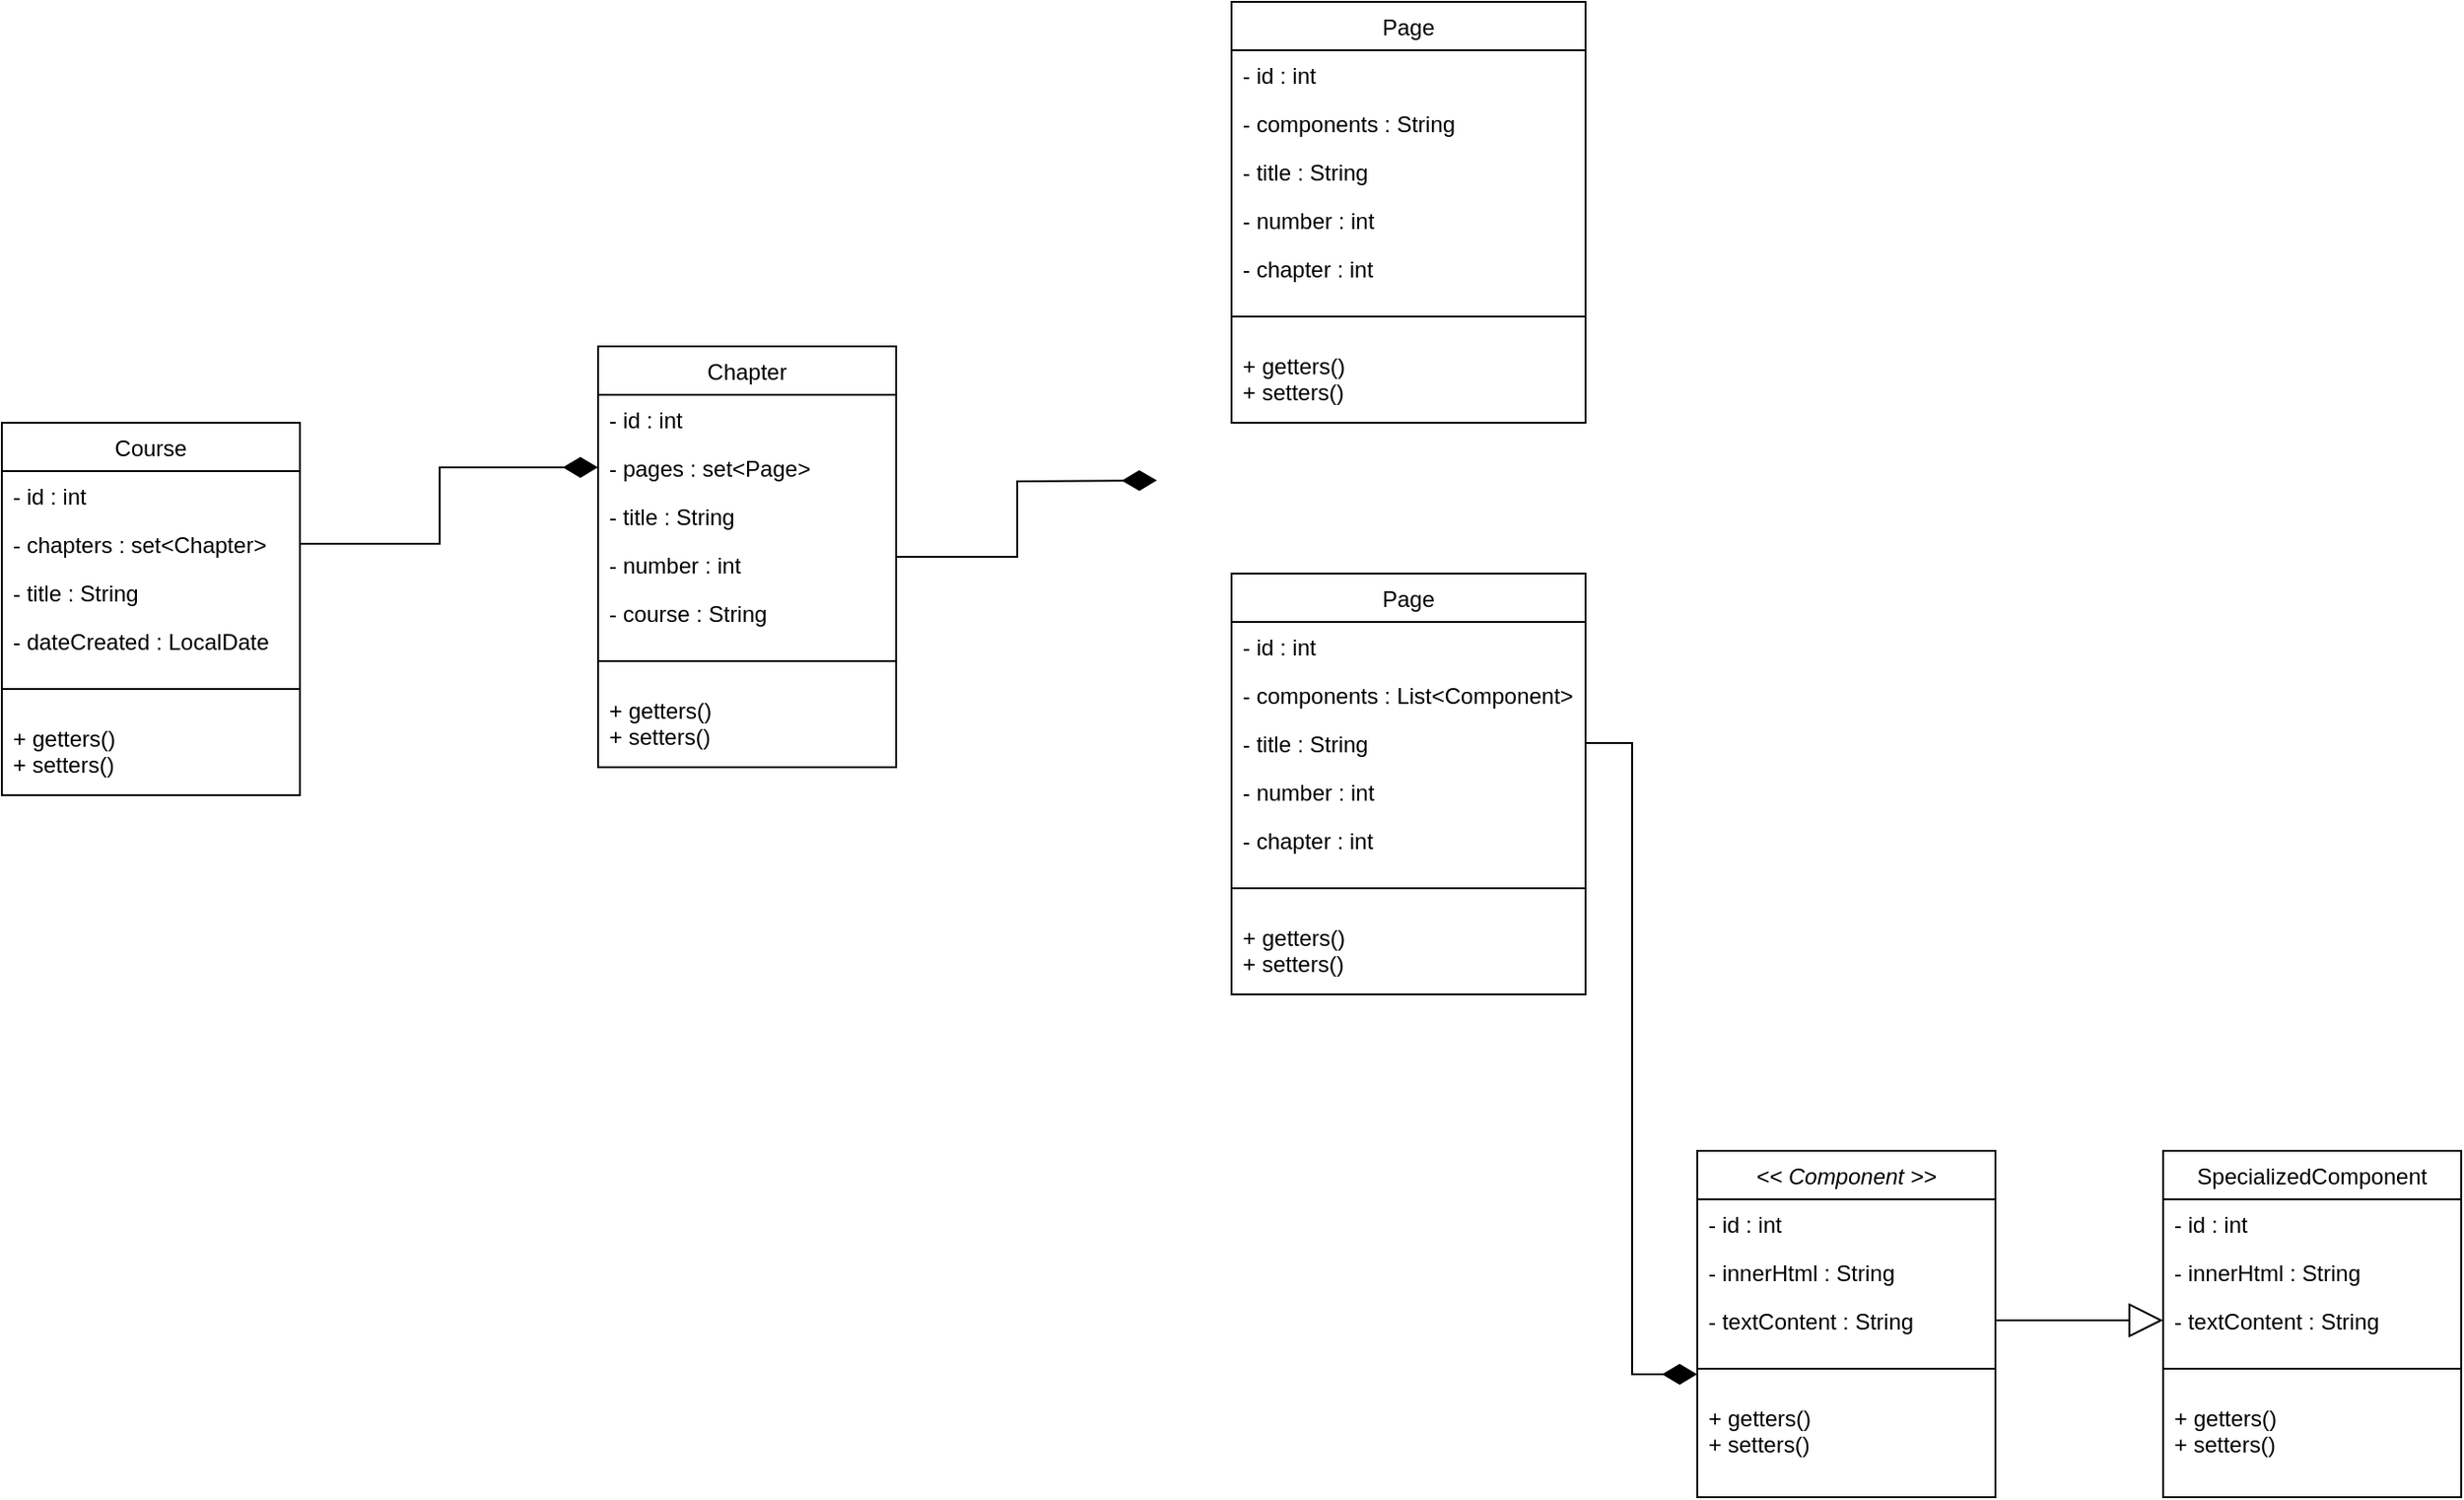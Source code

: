 <mxfile version="16.6.4" type="device"><diagram id="C5RBs43oDa-KdzZeNtuy" name="Page-1"><mxGraphModel dx="2249" dy="802" grid="1" gridSize="10" guides="1" tooltips="1" connect="1" arrows="1" fold="1" page="1" pageScale="1" pageWidth="827" pageHeight="1169" math="0" shadow="0"><root><mxCell id="WIyWlLk6GJQsqaUBKTNV-0"/><mxCell id="WIyWlLk6GJQsqaUBKTNV-1" parent="WIyWlLk6GJQsqaUBKTNV-0"/><mxCell id="zkfFHV4jXpPFQw0GAbJ--0" value="Course" style="swimlane;fontStyle=0;align=center;verticalAlign=top;childLayout=stackLayout;horizontal=1;startSize=26;horizontalStack=0;resizeParent=1;resizeLast=0;collapsible=1;marginBottom=0;rounded=0;shadow=0;strokeWidth=1;" parent="WIyWlLk6GJQsqaUBKTNV-1" vertex="1"><mxGeometry x="-90" y="399" width="160" height="200" as="geometry"><mxRectangle x="230" y="140" width="160" height="26" as="alternateBounds"/></mxGeometry></mxCell><mxCell id="zkfFHV4jXpPFQw0GAbJ--1" value="- id : int" style="text;align=left;verticalAlign=top;spacingLeft=4;spacingRight=4;overflow=hidden;rotatable=0;points=[[0,0.5],[1,0.5]];portConstraint=eastwest;" parent="zkfFHV4jXpPFQw0GAbJ--0" vertex="1"><mxGeometry y="26" width="160" height="26" as="geometry"/></mxCell><mxCell id="zkfFHV4jXpPFQw0GAbJ--2" value="- chapters : set&lt;Chapter&gt;" style="text;align=left;verticalAlign=top;spacingLeft=4;spacingRight=4;overflow=hidden;rotatable=0;points=[[0,0.5],[1,0.5]];portConstraint=eastwest;rounded=0;shadow=0;html=0;" parent="zkfFHV4jXpPFQw0GAbJ--0" vertex="1"><mxGeometry y="52" width="160" height="26" as="geometry"/></mxCell><mxCell id="52_uVzMF0Pwr4bWFfyUO-5" value="- title : String" style="text;align=left;verticalAlign=top;spacingLeft=4;spacingRight=4;overflow=hidden;rotatable=0;points=[[0,0.5],[1,0.5]];portConstraint=eastwest;rounded=0;shadow=0;html=0;" parent="zkfFHV4jXpPFQw0GAbJ--0" vertex="1"><mxGeometry y="78" width="160" height="26" as="geometry"/></mxCell><mxCell id="drieNM9L2OAnamylVFTz-0" value="- dateCreated : LocalDate" style="text;align=left;verticalAlign=top;spacingLeft=4;spacingRight=4;overflow=hidden;rotatable=0;points=[[0,0.5],[1,0.5]];portConstraint=eastwest;rounded=0;shadow=0;html=0;" vertex="1" parent="zkfFHV4jXpPFQw0GAbJ--0"><mxGeometry y="104" width="160" height="26" as="geometry"/></mxCell><mxCell id="zkfFHV4jXpPFQw0GAbJ--4" value="" style="line;html=1;strokeWidth=1;align=left;verticalAlign=middle;spacingTop=-1;spacingLeft=3;spacingRight=3;rotatable=0;labelPosition=right;points=[];portConstraint=eastwest;" parent="zkfFHV4jXpPFQw0GAbJ--0" vertex="1"><mxGeometry y="130" width="160" height="26" as="geometry"/></mxCell><mxCell id="zkfFHV4jXpPFQw0GAbJ--5" value="+ getters()&#10;+ setters()" style="text;align=left;verticalAlign=top;spacingLeft=4;spacingRight=4;overflow=hidden;rotatable=0;points=[[0,0.5],[1,0.5]];portConstraint=eastwest;" parent="zkfFHV4jXpPFQw0GAbJ--0" vertex="1"><mxGeometry y="156" width="160" height="44" as="geometry"/></mxCell><mxCell id="52_uVzMF0Pwr4bWFfyUO-34" style="edgeStyle=orthogonalEdgeStyle;rounded=0;orthogonalLoop=1;jettySize=auto;html=1;entryX=0;entryY=0.846;entryDx=0;entryDy=0;entryPerimeter=0;endArrow=diamondThin;endFill=1;endSize=16;strokeWidth=1;" parent="WIyWlLk6GJQsqaUBKTNV-1" source="52_uVzMF0Pwr4bWFfyUO-6" edge="1"><mxGeometry relative="1" as="geometry"><mxPoint x="530" y="429.996" as="targetPoint"/></mxGeometry></mxCell><mxCell id="52_uVzMF0Pwr4bWFfyUO-6" value="Chapter" style="swimlane;fontStyle=0;align=center;verticalAlign=top;childLayout=stackLayout;horizontal=1;startSize=26;horizontalStack=0;resizeParent=1;resizeLast=0;collapsible=1;marginBottom=0;rounded=0;shadow=0;strokeWidth=1;" parent="WIyWlLk6GJQsqaUBKTNV-1" vertex="1"><mxGeometry x="230" y="358" width="160" height="226" as="geometry"><mxRectangle x="230" y="140" width="160" height="26" as="alternateBounds"/></mxGeometry></mxCell><mxCell id="52_uVzMF0Pwr4bWFfyUO-7" value="- id : int" style="text;align=left;verticalAlign=top;spacingLeft=4;spacingRight=4;overflow=hidden;rotatable=0;points=[[0,0.5],[1,0.5]];portConstraint=eastwest;" parent="52_uVzMF0Pwr4bWFfyUO-6" vertex="1"><mxGeometry y="26" width="160" height="26" as="geometry"/></mxCell><mxCell id="52_uVzMF0Pwr4bWFfyUO-8" value="- pages : set&lt;Page&gt;" style="text;align=left;verticalAlign=top;spacingLeft=4;spacingRight=4;overflow=hidden;rotatable=0;points=[[0,0.5],[1,0.5]];portConstraint=eastwest;rounded=0;shadow=0;html=0;" parent="52_uVzMF0Pwr4bWFfyUO-6" vertex="1"><mxGeometry y="52" width="160" height="26" as="geometry"/></mxCell><mxCell id="52_uVzMF0Pwr4bWFfyUO-9" value="- title : String" style="text;align=left;verticalAlign=top;spacingLeft=4;spacingRight=4;overflow=hidden;rotatable=0;points=[[0,0.5],[1,0.5]];portConstraint=eastwest;rounded=0;shadow=0;html=0;" parent="52_uVzMF0Pwr4bWFfyUO-6" vertex="1"><mxGeometry y="78" width="160" height="26" as="geometry"/></mxCell><mxCell id="52_uVzMF0Pwr4bWFfyUO-12" value="- number : int" style="text;align=left;verticalAlign=top;spacingLeft=4;spacingRight=4;overflow=hidden;rotatable=0;points=[[0,0.5],[1,0.5]];portConstraint=eastwest;rounded=0;shadow=0;html=0;" parent="52_uVzMF0Pwr4bWFfyUO-6" vertex="1"><mxGeometry y="104" width="160" height="26" as="geometry"/></mxCell><mxCell id="52_uVzMF0Pwr4bWFfyUO-36" value="- course : String" style="text;align=left;verticalAlign=top;spacingLeft=4;spacingRight=4;overflow=hidden;rotatable=0;points=[[0,0.5],[1,0.5]];portConstraint=eastwest;rounded=0;shadow=0;html=0;" parent="52_uVzMF0Pwr4bWFfyUO-6" vertex="1"><mxGeometry y="130" width="160" height="26" as="geometry"/></mxCell><mxCell id="52_uVzMF0Pwr4bWFfyUO-10" value="" style="line;html=1;strokeWidth=1;align=left;verticalAlign=middle;spacingTop=-1;spacingLeft=3;spacingRight=3;rotatable=0;labelPosition=right;points=[];portConstraint=eastwest;" parent="52_uVzMF0Pwr4bWFfyUO-6" vertex="1"><mxGeometry y="156" width="160" height="26" as="geometry"/></mxCell><mxCell id="52_uVzMF0Pwr4bWFfyUO-11" value="+ getters()&#10;+ setters()" style="text;align=left;verticalAlign=top;spacingLeft=4;spacingRight=4;overflow=hidden;rotatable=0;points=[[0,0.5],[1,0.5]];portConstraint=eastwest;" parent="52_uVzMF0Pwr4bWFfyUO-6" vertex="1"><mxGeometry y="182" width="160" height="44" as="geometry"/></mxCell><mxCell id="52_uVzMF0Pwr4bWFfyUO-33" style="edgeStyle=orthogonalEdgeStyle;rounded=0;orthogonalLoop=1;jettySize=auto;html=1;entryX=0;entryY=0.5;entryDx=0;entryDy=0;endArrow=diamondThin;endFill=1;endSize=16;strokeWidth=1;" parent="WIyWlLk6GJQsqaUBKTNV-1" source="zkfFHV4jXpPFQw0GAbJ--2" target="52_uVzMF0Pwr4bWFfyUO-8" edge="1"><mxGeometry relative="1" as="geometry"/></mxCell><mxCell id="sS2w4iYuTJ6kvSpwnshF-0" value="Page" style="swimlane;fontStyle=0;align=center;verticalAlign=top;childLayout=stackLayout;horizontal=1;startSize=26;horizontalStack=0;resizeParent=1;resizeLast=0;collapsible=1;marginBottom=0;rounded=0;shadow=0;strokeWidth=1;" parent="WIyWlLk6GJQsqaUBKTNV-1" vertex="1"><mxGeometry x="570" y="480" width="190" height="226" as="geometry"><mxRectangle x="230" y="140" width="160" height="26" as="alternateBounds"/></mxGeometry></mxCell><mxCell id="sS2w4iYuTJ6kvSpwnshF-1" value="- id : int" style="text;align=left;verticalAlign=top;spacingLeft=4;spacingRight=4;overflow=hidden;rotatable=0;points=[[0,0.5],[1,0.5]];portConstraint=eastwest;" parent="sS2w4iYuTJ6kvSpwnshF-0" vertex="1"><mxGeometry y="26" width="190" height="26" as="geometry"/></mxCell><mxCell id="sS2w4iYuTJ6kvSpwnshF-2" value="- components : List&lt;Component&gt;" style="text;align=left;verticalAlign=top;spacingLeft=4;spacingRight=4;overflow=hidden;rotatable=0;points=[[0,0.5],[1,0.5]];portConstraint=eastwest;rounded=0;shadow=0;html=0;" parent="sS2w4iYuTJ6kvSpwnshF-0" vertex="1"><mxGeometry y="52" width="190" height="26" as="geometry"/></mxCell><mxCell id="sS2w4iYuTJ6kvSpwnshF-3" value="- title : String" style="text;align=left;verticalAlign=top;spacingLeft=4;spacingRight=4;overflow=hidden;rotatable=0;points=[[0,0.5],[1,0.5]];portConstraint=eastwest;rounded=0;shadow=0;html=0;" parent="sS2w4iYuTJ6kvSpwnshF-0" vertex="1"><mxGeometry y="78" width="190" height="26" as="geometry"/></mxCell><mxCell id="sS2w4iYuTJ6kvSpwnshF-4" value="- number : int" style="text;align=left;verticalAlign=top;spacingLeft=4;spacingRight=4;overflow=hidden;rotatable=0;points=[[0,0.5],[1,0.5]];portConstraint=eastwest;rounded=0;shadow=0;html=0;" parent="sS2w4iYuTJ6kvSpwnshF-0" vertex="1"><mxGeometry y="104" width="190" height="26" as="geometry"/></mxCell><mxCell id="sS2w4iYuTJ6kvSpwnshF-5" value="- chapter : int" style="text;align=left;verticalAlign=top;spacingLeft=4;spacingRight=4;overflow=hidden;rotatable=0;points=[[0,0.5],[1,0.5]];portConstraint=eastwest;rounded=0;shadow=0;html=0;" parent="sS2w4iYuTJ6kvSpwnshF-0" vertex="1"><mxGeometry y="130" width="190" height="26" as="geometry"/></mxCell><mxCell id="sS2w4iYuTJ6kvSpwnshF-6" value="" style="line;html=1;strokeWidth=1;align=left;verticalAlign=middle;spacingTop=-1;spacingLeft=3;spacingRight=3;rotatable=0;labelPosition=right;points=[];portConstraint=eastwest;" parent="sS2w4iYuTJ6kvSpwnshF-0" vertex="1"><mxGeometry y="156" width="190" height="26" as="geometry"/></mxCell><mxCell id="sS2w4iYuTJ6kvSpwnshF-7" value="+ getters()&#10;+ setters()" style="text;align=left;verticalAlign=top;spacingLeft=4;spacingRight=4;overflow=hidden;rotatable=0;points=[[0,0.5],[1,0.5]];portConstraint=eastwest;" parent="sS2w4iYuTJ6kvSpwnshF-0" vertex="1"><mxGeometry y="182" width="190" height="44" as="geometry"/></mxCell><mxCell id="sS2w4iYuTJ6kvSpwnshF-8" value="&lt;&lt; Component &gt;&gt;" style="swimlane;fontStyle=2;align=center;verticalAlign=top;childLayout=stackLayout;horizontal=1;startSize=26;horizontalStack=0;resizeParent=1;resizeLast=0;collapsible=1;marginBottom=0;rounded=0;shadow=0;strokeWidth=1;" parent="WIyWlLk6GJQsqaUBKTNV-1" vertex="1"><mxGeometry x="820" y="790" width="160" height="186" as="geometry"><mxRectangle x="-40" y="610" width="160" height="26" as="alternateBounds"/></mxGeometry></mxCell><mxCell id="sS2w4iYuTJ6kvSpwnshF-9" value="- id : int" style="text;align=left;verticalAlign=top;spacingLeft=4;spacingRight=4;overflow=hidden;rotatable=0;points=[[0,0.5],[1,0.5]];portConstraint=eastwest;" parent="sS2w4iYuTJ6kvSpwnshF-8" vertex="1"><mxGeometry y="26" width="160" height="26" as="geometry"/></mxCell><mxCell id="sS2w4iYuTJ6kvSpwnshF-10" value="- innerHtml : String" style="text;align=left;verticalAlign=top;spacingLeft=4;spacingRight=4;overflow=hidden;rotatable=0;points=[[0,0.5],[1,0.5]];portConstraint=eastwest;rounded=0;shadow=0;html=0;" parent="sS2w4iYuTJ6kvSpwnshF-8" vertex="1"><mxGeometry y="52" width="160" height="26" as="geometry"/></mxCell><mxCell id="sS2w4iYuTJ6kvSpwnshF-11" value="- textContent : String" style="text;align=left;verticalAlign=top;spacingLeft=4;spacingRight=4;overflow=hidden;rotatable=0;points=[[0,0.5],[1,0.5]];portConstraint=eastwest;rounded=0;shadow=0;html=0;" parent="sS2w4iYuTJ6kvSpwnshF-8" vertex="1"><mxGeometry y="78" width="160" height="26" as="geometry"/></mxCell><mxCell id="sS2w4iYuTJ6kvSpwnshF-12" value="" style="line;html=1;strokeWidth=1;align=left;verticalAlign=middle;spacingTop=-1;spacingLeft=3;spacingRight=3;rotatable=0;labelPosition=right;points=[];portConstraint=eastwest;" parent="sS2w4iYuTJ6kvSpwnshF-8" vertex="1"><mxGeometry y="104" width="160" height="26" as="geometry"/></mxCell><mxCell id="sS2w4iYuTJ6kvSpwnshF-13" value="+ getters()&#10;+ setters()" style="text;align=left;verticalAlign=top;spacingLeft=4;spacingRight=4;overflow=hidden;rotatable=0;points=[[0,0.5],[1,0.5]];portConstraint=eastwest;" parent="sS2w4iYuTJ6kvSpwnshF-8" vertex="1"><mxGeometry y="130" width="160" height="44" as="geometry"/></mxCell><mxCell id="sS2w4iYuTJ6kvSpwnshF-14" style="edgeStyle=orthogonalEdgeStyle;rounded=0;orthogonalLoop=1;jettySize=auto;html=1;endArrow=block;endFill=0;strokeWidth=1;endSize=16;" parent="WIyWlLk6GJQsqaUBKTNV-1" source="sS2w4iYuTJ6kvSpwnshF-11" edge="1"><mxGeometry relative="1" as="geometry"><mxPoint x="1070" y="881" as="targetPoint"/></mxGeometry></mxCell><mxCell id="sS2w4iYuTJ6kvSpwnshF-15" value="SpecializedComponent" style="swimlane;fontStyle=0;align=center;verticalAlign=top;childLayout=stackLayout;horizontal=1;startSize=26;horizontalStack=0;resizeParent=1;resizeLast=0;collapsible=1;marginBottom=0;rounded=0;shadow=0;strokeWidth=1;" parent="WIyWlLk6GJQsqaUBKTNV-1" vertex="1"><mxGeometry x="1070" y="790" width="160" height="186" as="geometry"><mxRectangle x="230" y="140" width="160" height="26" as="alternateBounds"/></mxGeometry></mxCell><mxCell id="sS2w4iYuTJ6kvSpwnshF-16" value="- id : int" style="text;align=left;verticalAlign=top;spacingLeft=4;spacingRight=4;overflow=hidden;rotatable=0;points=[[0,0.5],[1,0.5]];portConstraint=eastwest;" parent="sS2w4iYuTJ6kvSpwnshF-15" vertex="1"><mxGeometry y="26" width="160" height="26" as="geometry"/></mxCell><mxCell id="sS2w4iYuTJ6kvSpwnshF-17" value="- innerHtml : String" style="text;align=left;verticalAlign=top;spacingLeft=4;spacingRight=4;overflow=hidden;rotatable=0;points=[[0,0.5],[1,0.5]];portConstraint=eastwest;rounded=0;shadow=0;html=0;" parent="sS2w4iYuTJ6kvSpwnshF-15" vertex="1"><mxGeometry y="52" width="160" height="26" as="geometry"/></mxCell><mxCell id="sS2w4iYuTJ6kvSpwnshF-18" value="- textContent : String" style="text;align=left;verticalAlign=top;spacingLeft=4;spacingRight=4;overflow=hidden;rotatable=0;points=[[0,0.5],[1,0.5]];portConstraint=eastwest;rounded=0;shadow=0;html=0;" parent="sS2w4iYuTJ6kvSpwnshF-15" vertex="1"><mxGeometry y="78" width="160" height="26" as="geometry"/></mxCell><mxCell id="sS2w4iYuTJ6kvSpwnshF-19" value="" style="line;html=1;strokeWidth=1;align=left;verticalAlign=middle;spacingTop=-1;spacingLeft=3;spacingRight=3;rotatable=0;labelPosition=right;points=[];portConstraint=eastwest;" parent="sS2w4iYuTJ6kvSpwnshF-15" vertex="1"><mxGeometry y="104" width="160" height="26" as="geometry"/></mxCell><mxCell id="sS2w4iYuTJ6kvSpwnshF-20" value="+ getters()&#10;+ setters()" style="text;align=left;verticalAlign=top;spacingLeft=4;spacingRight=4;overflow=hidden;rotatable=0;points=[[0,0.5],[1,0.5]];portConstraint=eastwest;" parent="sS2w4iYuTJ6kvSpwnshF-15" vertex="1"><mxGeometry y="130" width="160" height="44" as="geometry"/></mxCell><mxCell id="sS2w4iYuTJ6kvSpwnshF-21" style="edgeStyle=orthogonalEdgeStyle;rounded=0;orthogonalLoop=1;jettySize=auto;html=1;entryX=0;entryY=0.615;entryDx=0;entryDy=0;entryPerimeter=0;endArrow=diamondThin;endFill=1;endSize=16;strokeWidth=1;" parent="WIyWlLk6GJQsqaUBKTNV-1" source="sS2w4iYuTJ6kvSpwnshF-3" target="sS2w4iYuTJ6kvSpwnshF-12" edge="1"><mxGeometry relative="1" as="geometry"/></mxCell><mxCell id="sS2w4iYuTJ6kvSpwnshF-22" value="Page" style="swimlane;fontStyle=0;align=center;verticalAlign=top;childLayout=stackLayout;horizontal=1;startSize=26;horizontalStack=0;resizeParent=1;resizeLast=0;collapsible=1;marginBottom=0;rounded=0;shadow=0;strokeWidth=1;" parent="WIyWlLk6GJQsqaUBKTNV-1" vertex="1"><mxGeometry x="570" y="173" width="190" height="226" as="geometry"><mxRectangle x="230" y="140" width="160" height="26" as="alternateBounds"/></mxGeometry></mxCell><mxCell id="sS2w4iYuTJ6kvSpwnshF-23" value="- id : int" style="text;align=left;verticalAlign=top;spacingLeft=4;spacingRight=4;overflow=hidden;rotatable=0;points=[[0,0.5],[1,0.5]];portConstraint=eastwest;" parent="sS2w4iYuTJ6kvSpwnshF-22" vertex="1"><mxGeometry y="26" width="190" height="26" as="geometry"/></mxCell><mxCell id="sS2w4iYuTJ6kvSpwnshF-24" value="- components : String" style="text;align=left;verticalAlign=top;spacingLeft=4;spacingRight=4;overflow=hidden;rotatable=0;points=[[0,0.5],[1,0.5]];portConstraint=eastwest;rounded=0;shadow=0;html=0;" parent="sS2w4iYuTJ6kvSpwnshF-22" vertex="1"><mxGeometry y="52" width="190" height="26" as="geometry"/></mxCell><mxCell id="sS2w4iYuTJ6kvSpwnshF-25" value="- title : String" style="text;align=left;verticalAlign=top;spacingLeft=4;spacingRight=4;overflow=hidden;rotatable=0;points=[[0,0.5],[1,0.5]];portConstraint=eastwest;rounded=0;shadow=0;html=0;" parent="sS2w4iYuTJ6kvSpwnshF-22" vertex="1"><mxGeometry y="78" width="190" height="26" as="geometry"/></mxCell><mxCell id="sS2w4iYuTJ6kvSpwnshF-26" value="- number : int" style="text;align=left;verticalAlign=top;spacingLeft=4;spacingRight=4;overflow=hidden;rotatable=0;points=[[0,0.5],[1,0.5]];portConstraint=eastwest;rounded=0;shadow=0;html=0;" parent="sS2w4iYuTJ6kvSpwnshF-22" vertex="1"><mxGeometry y="104" width="190" height="26" as="geometry"/></mxCell><mxCell id="sS2w4iYuTJ6kvSpwnshF-27" value="- chapter : int" style="text;align=left;verticalAlign=top;spacingLeft=4;spacingRight=4;overflow=hidden;rotatable=0;points=[[0,0.5],[1,0.5]];portConstraint=eastwest;rounded=0;shadow=0;html=0;" parent="sS2w4iYuTJ6kvSpwnshF-22" vertex="1"><mxGeometry y="130" width="190" height="26" as="geometry"/></mxCell><mxCell id="sS2w4iYuTJ6kvSpwnshF-28" value="" style="line;html=1;strokeWidth=1;align=left;verticalAlign=middle;spacingTop=-1;spacingLeft=3;spacingRight=3;rotatable=0;labelPosition=right;points=[];portConstraint=eastwest;" parent="sS2w4iYuTJ6kvSpwnshF-22" vertex="1"><mxGeometry y="156" width="190" height="26" as="geometry"/></mxCell><mxCell id="sS2w4iYuTJ6kvSpwnshF-29" value="+ getters()&#10;+ setters()" style="text;align=left;verticalAlign=top;spacingLeft=4;spacingRight=4;overflow=hidden;rotatable=0;points=[[0,0.5],[1,0.5]];portConstraint=eastwest;" parent="sS2w4iYuTJ6kvSpwnshF-22" vertex="1"><mxGeometry y="182" width="190" height="44" as="geometry"/></mxCell></root></mxGraphModel></diagram></mxfile>